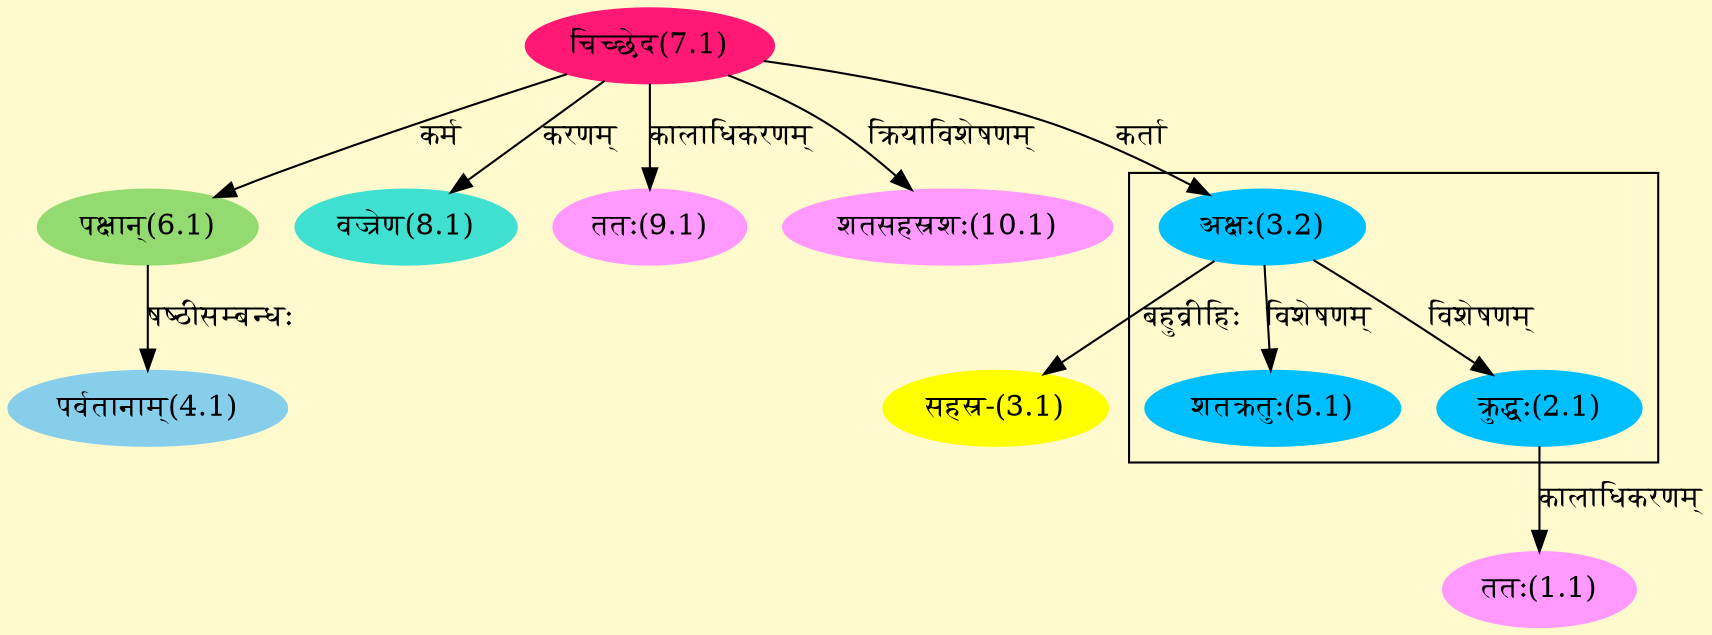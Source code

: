 digraph G{
rankdir=BT;
 compound=true;
 bgcolor="lemonchiffon1";

subgraph cluster_1{
Node2_1 [style=filled, color="#00BFFF" label = "क्रुद्धः(2.1)"]
Node3_2 [style=filled, color="#00BFFF" label = "अक्षः(3.2)"]
Node5_1 [style=filled, color="#00BFFF" label = "शतक्रतुः(5.1)"]

}
Node1_1 [style=filled, color="#FF99FF" label = "ततः(1.1)"]
Node2_1 [style=filled, color="#00BFFF" label = "क्रुद्धः(2.1)"]
Node3_1 [style=filled, color="#FFFF00" label = "सहस्र-(3.1)"]
Node3_2 [style=filled, color="#00BFFF" label = "अक्षः(3.2)"]
Node7_1 [style=filled, color="#FF1975" label = "चिच्छेद(7.1)"]
Node4_1 [style=filled, color="#87CEEB" label = "पर्वतानाम्(4.1)"]
Node6_1 [style=filled, color="#93DB70" label = "पक्षान्(6.1)"]
Node [style=filled, color="" label = "()"]
Node8_1 [style=filled, color="#40E0D0" label = "वज्रेण(8.1)"]
Node9_1 [style=filled, color="#FF99FF" label = "ततः(9.1)"]
Node10_1 [style=filled, color="#FF99FF" label = "शतसहस्रशः(10.1)"]
/* Start of Relations section */

Node1_1 -> Node2_1 [  label="कालाधिकरणम्"  dir="back" ]
Node2_1 -> Node3_2 [  label="विशेषणम्"  dir="back" ]
Node3_1 -> Node3_2 [  label="बहुव्रीहिः"  dir="back" ]
Node3_2 -> Node7_1 [  label="कर्ता"  dir="back" ]
Node4_1 -> Node6_1 [  label="षष्ठीसम्बन्धः"  dir="back" ]
Node5_1 -> Node3_2 [  label="विशेषणम्"  dir="back" ]
Node6_1 -> Node7_1 [  label="कर्म"  dir="back" ]
Node8_1 -> Node7_1 [  label="करणम्"  dir="back" ]
Node9_1 -> Node7_1 [  label="कालाधिकरणम्"  dir="back" ]
Node10_1 -> Node7_1 [  label="क्रियाविशेषणम्"  dir="back" ]
}
